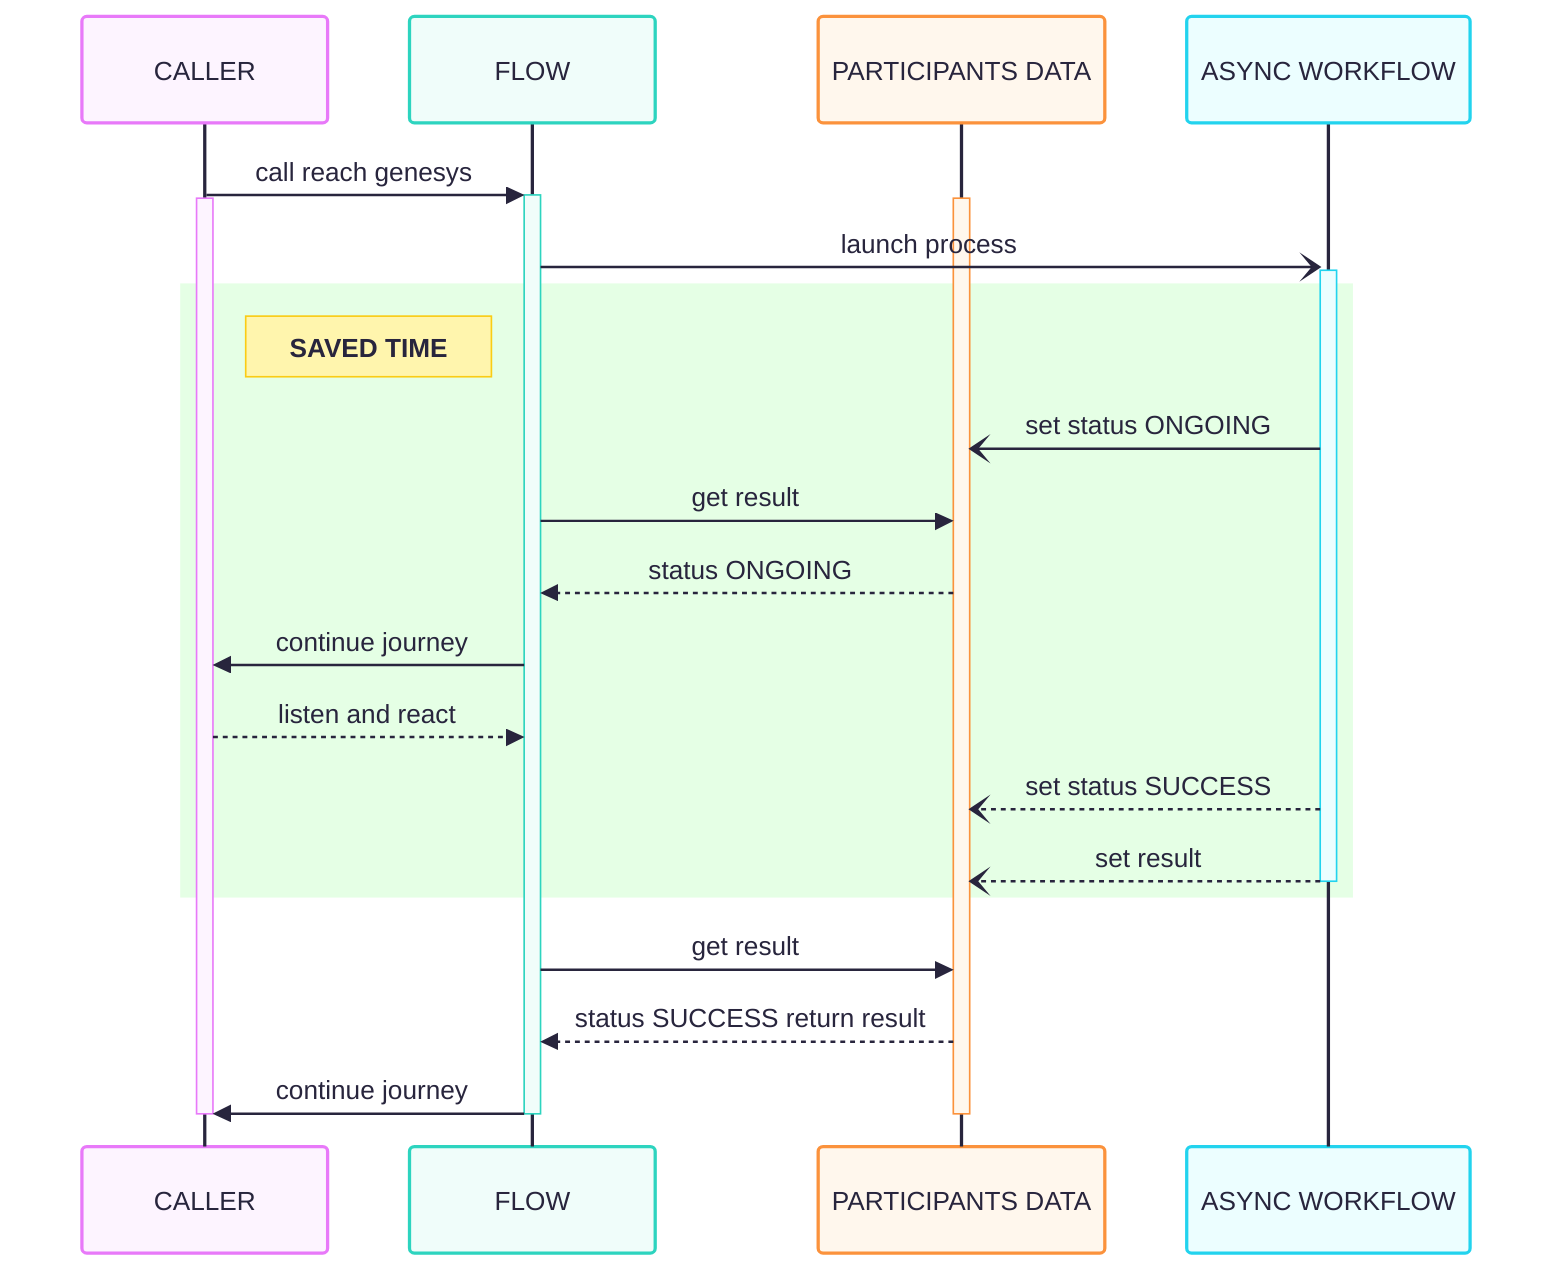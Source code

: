 ---
config:
  theme: redux-color
---
sequenceDiagram
    participant CALLER
    participant FLOW
    participant DATAS as PARTICIPANTS DATA
    participant PROCESS as ASYNC WORKFLOW

    CALLER->>+FLOW: call reach genesys
    activate CALLER
    activate DATAS

    FLOW-)+PROCESS: launch process

    rect rgba(0,255,0,0.10)
        note left of FLOW: SAVED TIME
        PROCESS-)DATAS: set status ONGOING
        FLOW->>DATAS: get result
        DATAS-->>FLOW: status ONGOING

        FLOW->>CALLER: continue journey
        CALLER-->>FLOW: listen and react

        PROCESS--)DATAS: set status SUCCESS
        PROCESS--)-DATAS: set result
    end

    FLOW->>DATAS: get result
    DATAS-->>FLOW: status SUCCESS return result
    FLOW->>CALLER: continue journey


    deactivate CALLER
    deactivate FLOW
    deactivate DATAS